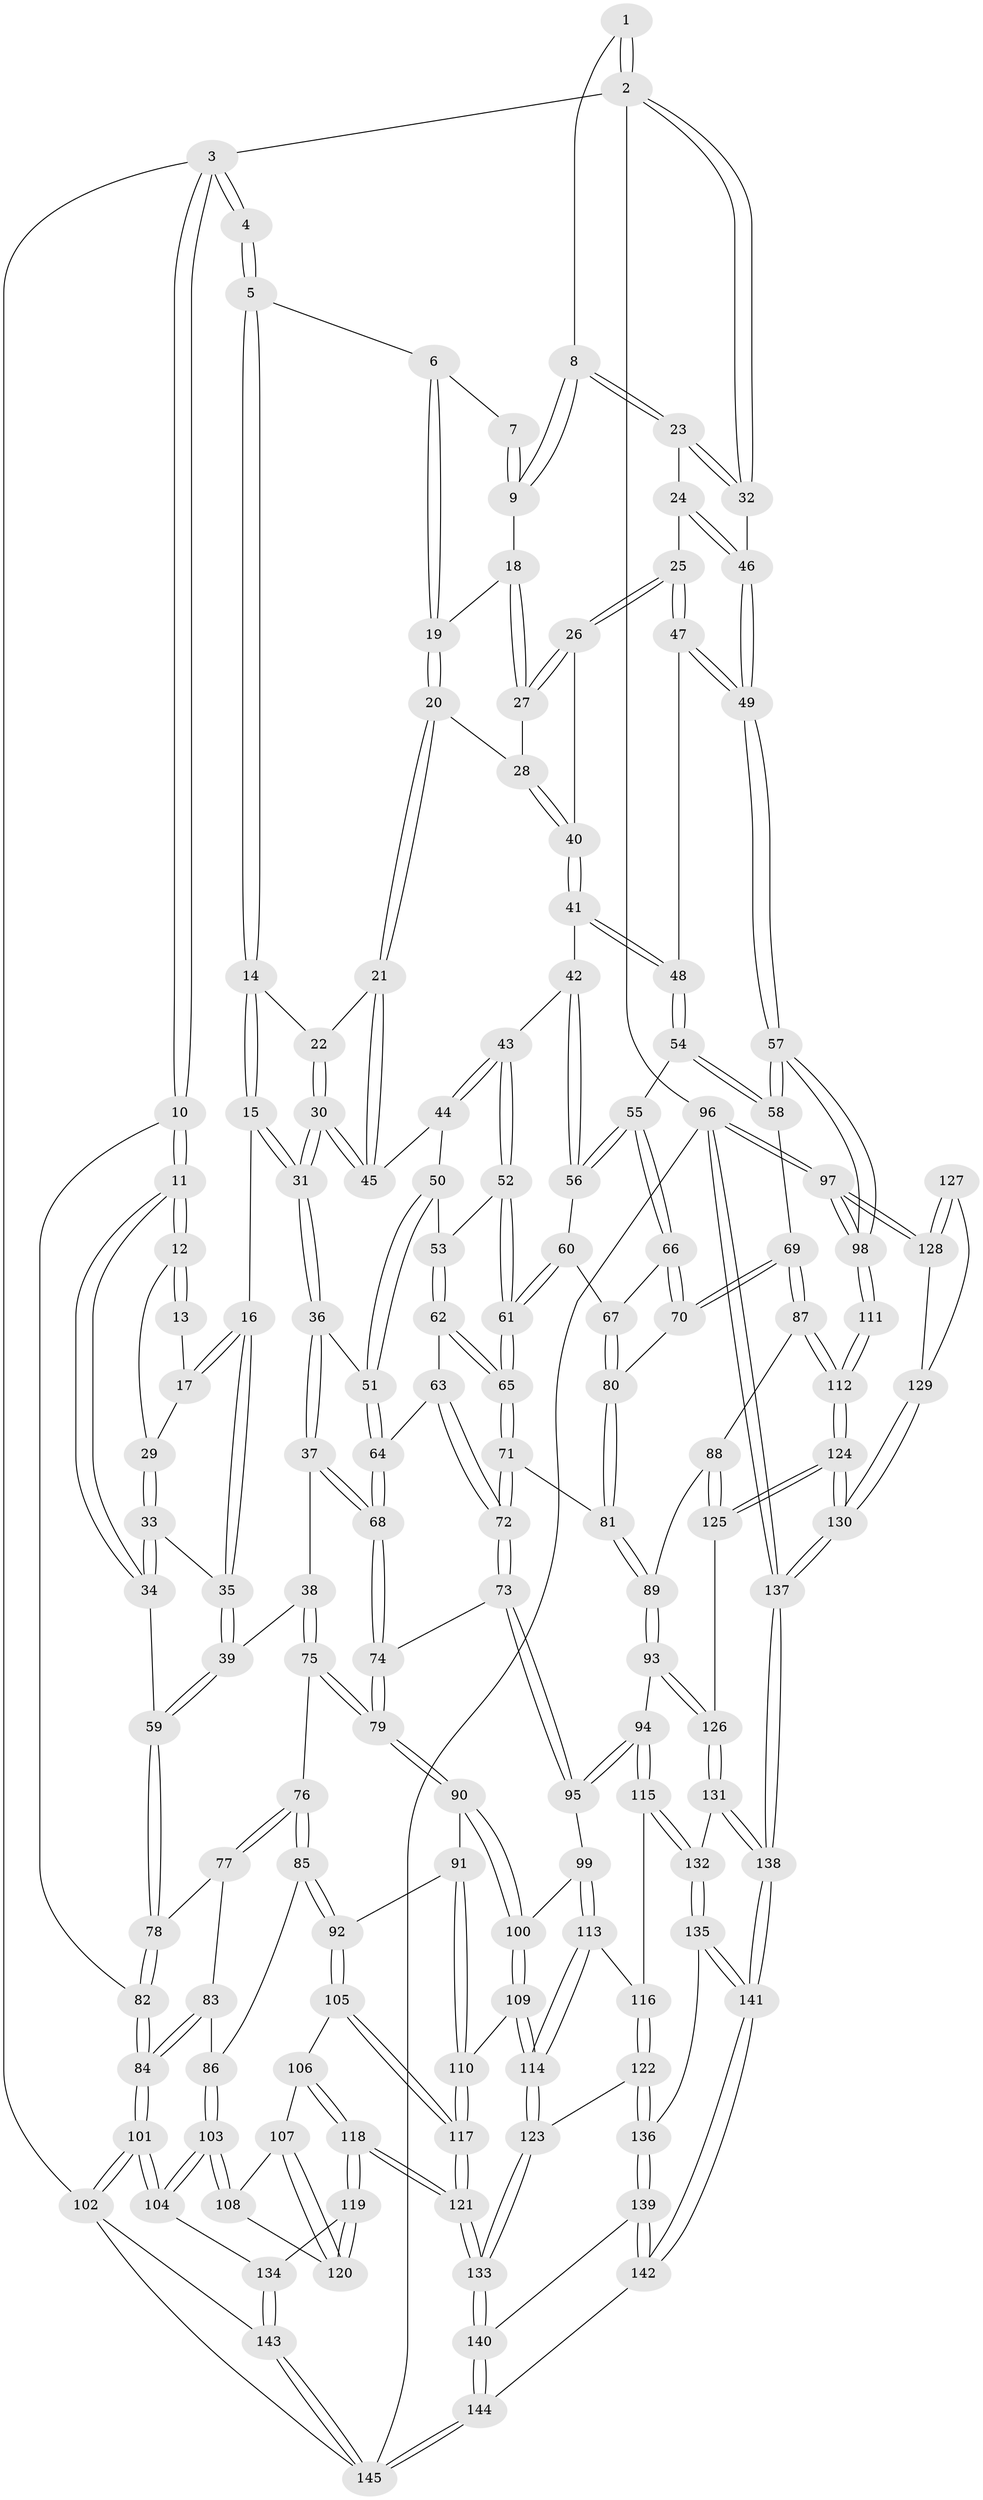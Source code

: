 // Generated by graph-tools (version 1.1) at 2025/11/02/27/25 16:11:54]
// undirected, 145 vertices, 359 edges
graph export_dot {
graph [start="1"]
  node [color=gray90,style=filled];
  1 [pos="+1+0"];
  2 [pos="+1+0"];
  3 [pos="+0+0"];
  4 [pos="+0.24527171036878478+0"];
  5 [pos="+0.4912977904298226+0"];
  6 [pos="+0.5461888847680755+0"];
  7 [pos="+0.8853030710094134+0"];
  8 [pos="+0.8138215964221656+0.12139017907027617"];
  9 [pos="+0.7600588806922373+0.0904778683769194"];
  10 [pos="+0+0.1485679802635979"];
  11 [pos="+0+0.1581110722322588"];
  12 [pos="+0.1286714268574645+0.15203127309786268"];
  13 [pos="+0.23762335888987432+0"];
  14 [pos="+0.46613766649854915+0.03289664284193199"];
  15 [pos="+0.31888374697547167+0.1552357543702603"];
  16 [pos="+0.271275588578596+0.14006523083400357"];
  17 [pos="+0.2631654619940824+0.11998082314632258"];
  18 [pos="+0.654407455518204+0.06211063675936598"];
  19 [pos="+0.647365306339051+0.057891854546047054"];
  20 [pos="+0.6160732568894974+0.1700526990432944"];
  21 [pos="+0.5768943059833578+0.19026600598555815"];
  22 [pos="+0.46724669390768453+0.1027661209158699"];
  23 [pos="+0.8142523908499747+0.12273427429067756"];
  24 [pos="+0.8086019554819969+0.16488691579224404"];
  25 [pos="+0.7942763798619863+0.2050271206921161"];
  26 [pos="+0.7360298392985054+0.19312580183612216"];
  27 [pos="+0.7139578077076095+0.17249150427885968"];
  28 [pos="+0.6382621383842613+0.19481504488833395"];
  29 [pos="+0.14247215359159363+0.16233138915191406"];
  30 [pos="+0.4241582531758837+0.24424740850795662"];
  31 [pos="+0.417552021153366+0.24879262736414115"];
  32 [pos="+1+0.14851373695933015"];
  33 [pos="+0.20185308515002007+0.25439007224867877"];
  34 [pos="+0.028409136519924084+0.26862890067090317"];
  35 [pos="+0.22015666551408733+0.26250547051052003"];
  36 [pos="+0.3803039190296202+0.310132507277572"];
  37 [pos="+0.3455800955680866+0.3381228349516858"];
  38 [pos="+0.3442019698479854+0.33869660943618624"];
  39 [pos="+0.2337822398264378+0.286818945523853"];
  40 [pos="+0.6612921184453303+0.23843115108815385"];
  41 [pos="+0.658926105813596+0.2763439971082322"];
  42 [pos="+0.6470283214446833+0.2916228576236445"];
  43 [pos="+0.5900387132338452+0.29757177544331526"];
  44 [pos="+0.557134004847608+0.28133545014604244"];
  45 [pos="+0.539927454051247+0.26187789806670786"];
  46 [pos="+1+0.24429275926713062"];
  47 [pos="+0.8043765162587921+0.24479350139406142"];
  48 [pos="+0.7928292709939021+0.27452706233419305"];
  49 [pos="+1+0.2673808370663693"];
  50 [pos="+0.531596903655678+0.3304231651855493"];
  51 [pos="+0.48539677326990555+0.36669227292479506"];
  52 [pos="+0.587811029821201+0.33953524412452324"];
  53 [pos="+0.5442000976014522+0.3773577694657843"];
  54 [pos="+0.7953691642410182+0.3139899994674648"];
  55 [pos="+0.761729925807079+0.36488396185310035"];
  56 [pos="+0.6733860177737367+0.34480696491470814"];
  57 [pos="+1+0.42369331340454824"];
  58 [pos="+1+0.449210586151728"];
  59 [pos="+0.13466621120387084+0.3985677733728519"];
  60 [pos="+0.6572012388744182+0.3793554935561564"];
  61 [pos="+0.618432147424926+0.4371294142242503"];
  62 [pos="+0.5379705880407055+0.39523632907534584"];
  63 [pos="+0.5086840198035444+0.396477443691485"];
  64 [pos="+0.5042459444227422+0.39573508432388227"];
  65 [pos="+0.6158361427562238+0.44848912767243565"];
  66 [pos="+0.7617592273204186+0.3664132872536689"];
  67 [pos="+0.7405879830255145+0.4197783527257734"];
  68 [pos="+0.4634293572085444+0.4552958712425715"];
  69 [pos="+0.9578723025454513+0.4854264559686486"];
  70 [pos="+0.8531668603705567+0.44625512533145406"];
  71 [pos="+0.6180339828698267+0.4605860338183138"];
  72 [pos="+0.5497386637327272+0.5144836800452961"];
  73 [pos="+0.5366076025889005+0.5271427715770056"];
  74 [pos="+0.46760406691364104+0.4801544127614128"];
  75 [pos="+0.3103556545178188+0.4414402046514501"];
  76 [pos="+0.17399513277276077+0.46087034576181723"];
  77 [pos="+0.1345177744264971+0.4024754438350673"];
  78 [pos="+0.13445341588177778+0.400813597860002"];
  79 [pos="+0.3412716935759119+0.5318592806246243"];
  80 [pos="+0.730438501927211+0.4576508580729685"];
  81 [pos="+0.7038780424232182+0.49729568582282946"];
  82 [pos="+0+0.3476816312153382"];
  83 [pos="+0.034673703853781976+0.4601714039930442"];
  84 [pos="+0+0.4000012799367111"];
  85 [pos="+0.15510079787087702+0.5477006890347762"];
  86 [pos="+0.08832970492627329+0.5645643922928052"];
  87 [pos="+0.8149356685423075+0.6046564407421803"];
  88 [pos="+0.76414348690258+0.6045011035177471"];
  89 [pos="+0.753085601831388+0.6030667205799627"];
  90 [pos="+0.33808290837583865+0.5566185405944625"];
  91 [pos="+0.3365578757475246+0.5595744895512791"];
  92 [pos="+0.20936402135090962+0.5949300816540108"];
  93 [pos="+0.7252707135212239+0.6234631221394181"];
  94 [pos="+0.6868039275286492+0.6449320253738601"];
  95 [pos="+0.5331917880166456+0.5708126650653571"];
  96 [pos="+1+1"];
  97 [pos="+1+0.6912115730524"];
  98 [pos="+1+0.5511067428959555"];
  99 [pos="+0.5239787001179415+0.5814112064126391"];
  100 [pos="+0.5090289864789629+0.5884177090315821"];
  101 [pos="+0+0.6843613543565688"];
  102 [pos="+0+0.7723035277168575"];
  103 [pos="+0+0.673084911187097"];
  104 [pos="+0+0.6755292898071886"];
  105 [pos="+0.20840208229294135+0.6053737828877933"];
  106 [pos="+0.2058962114150669+0.6151776975350469"];
  107 [pos="+0.1913137375537576+0.6277725007547359"];
  108 [pos="+0.06999247366496196+0.6950237654221201"];
  109 [pos="+0.44083315717437865+0.6756338520748794"];
  110 [pos="+0.36472706607850214+0.6716915787617148"];
  111 [pos="+0.9233080326242211+0.689488963197504"];
  112 [pos="+0.8626368237906796+0.6815459164060601"];
  113 [pos="+0.5424149472361577+0.666908674045003"];
  114 [pos="+0.47422961073485215+0.7150493694701658"];
  115 [pos="+0.6470314562674083+0.713302904734189"];
  116 [pos="+0.5604346437291869+0.686214754436049"];
  117 [pos="+0.33604992650250043+0.7189868618873372"];
  118 [pos="+0.24014855763849666+0.8001026520631763"];
  119 [pos="+0.21376783604463204+0.7944846270939404"];
  120 [pos="+0.13613880971932704+0.7298028980758947"];
  121 [pos="+0.28903780419086517+0.829909620848604"];
  122 [pos="+0.5011698197294968+0.7653981589365841"];
  123 [pos="+0.49260286745511966+0.764905593665211"];
  124 [pos="+0.862301269795209+0.7775975538152113"];
  125 [pos="+0.7833987721817574+0.7740492292925998"];
  126 [pos="+0.7557783807787691+0.7852957874293499"];
  127 [pos="+0.9425671867618487+0.7129105143854717"];
  128 [pos="+1+0.7339204524697278"];
  129 [pos="+0.9567463677065573+0.780024555367245"];
  130 [pos="+0.893069244447347+0.8317107542701927"];
  131 [pos="+0.7420231646052994+0.7972754089234452"];
  132 [pos="+0.6402559062257889+0.7652830886811532"];
  133 [pos="+0.334665575483664+0.9251070687194873"];
  134 [pos="+0.09026824617185236+0.835293118207853"];
  135 [pos="+0.6253301274544425+0.7849139483019882"];
  136 [pos="+0.5965961003904633+0.7964254181794034"];
  137 [pos="+0.8877054894769302+1"];
  138 [pos="+0.8341627038175843+1"];
  139 [pos="+0.5895590874433061+0.8116513927970659"];
  140 [pos="+0.35041255789867365+1"];
  141 [pos="+0.8199505350157434+1"];
  142 [pos="+0.6130593365390693+1"];
  143 [pos="+0.06815288963395892+0.8800573948840348"];
  144 [pos="+0.350145609151382+1"];
  145 [pos="+0.14725861810336835+1"];
  1 -- 2;
  1 -- 2;
  1 -- 8;
  2 -- 3;
  2 -- 32;
  2 -- 32;
  2 -- 96;
  3 -- 4;
  3 -- 4;
  3 -- 10;
  3 -- 10;
  3 -- 102;
  4 -- 5;
  4 -- 5;
  5 -- 6;
  5 -- 14;
  5 -- 14;
  6 -- 7;
  6 -- 19;
  6 -- 19;
  7 -- 9;
  7 -- 9;
  8 -- 9;
  8 -- 9;
  8 -- 23;
  8 -- 23;
  9 -- 18;
  10 -- 11;
  10 -- 11;
  10 -- 82;
  11 -- 12;
  11 -- 12;
  11 -- 34;
  11 -- 34;
  12 -- 13;
  12 -- 13;
  12 -- 29;
  13 -- 17;
  14 -- 15;
  14 -- 15;
  14 -- 22;
  15 -- 16;
  15 -- 31;
  15 -- 31;
  16 -- 17;
  16 -- 17;
  16 -- 35;
  16 -- 35;
  17 -- 29;
  18 -- 19;
  18 -- 27;
  18 -- 27;
  19 -- 20;
  19 -- 20;
  20 -- 21;
  20 -- 21;
  20 -- 28;
  21 -- 22;
  21 -- 45;
  21 -- 45;
  22 -- 30;
  22 -- 30;
  23 -- 24;
  23 -- 32;
  23 -- 32;
  24 -- 25;
  24 -- 46;
  24 -- 46;
  25 -- 26;
  25 -- 26;
  25 -- 47;
  25 -- 47;
  26 -- 27;
  26 -- 27;
  26 -- 40;
  27 -- 28;
  28 -- 40;
  28 -- 40;
  29 -- 33;
  29 -- 33;
  30 -- 31;
  30 -- 31;
  30 -- 45;
  30 -- 45;
  31 -- 36;
  31 -- 36;
  32 -- 46;
  33 -- 34;
  33 -- 34;
  33 -- 35;
  34 -- 59;
  35 -- 39;
  35 -- 39;
  36 -- 37;
  36 -- 37;
  36 -- 51;
  37 -- 38;
  37 -- 68;
  37 -- 68;
  38 -- 39;
  38 -- 75;
  38 -- 75;
  39 -- 59;
  39 -- 59;
  40 -- 41;
  40 -- 41;
  41 -- 42;
  41 -- 48;
  41 -- 48;
  42 -- 43;
  42 -- 56;
  42 -- 56;
  43 -- 44;
  43 -- 44;
  43 -- 52;
  43 -- 52;
  44 -- 45;
  44 -- 50;
  46 -- 49;
  46 -- 49;
  47 -- 48;
  47 -- 49;
  47 -- 49;
  48 -- 54;
  48 -- 54;
  49 -- 57;
  49 -- 57;
  50 -- 51;
  50 -- 51;
  50 -- 53;
  51 -- 64;
  51 -- 64;
  52 -- 53;
  52 -- 61;
  52 -- 61;
  53 -- 62;
  53 -- 62;
  54 -- 55;
  54 -- 58;
  54 -- 58;
  55 -- 56;
  55 -- 56;
  55 -- 66;
  55 -- 66;
  56 -- 60;
  57 -- 58;
  57 -- 58;
  57 -- 98;
  57 -- 98;
  58 -- 69;
  59 -- 78;
  59 -- 78;
  60 -- 61;
  60 -- 61;
  60 -- 67;
  61 -- 65;
  61 -- 65;
  62 -- 63;
  62 -- 65;
  62 -- 65;
  63 -- 64;
  63 -- 72;
  63 -- 72;
  64 -- 68;
  64 -- 68;
  65 -- 71;
  65 -- 71;
  66 -- 67;
  66 -- 70;
  66 -- 70;
  67 -- 80;
  67 -- 80;
  68 -- 74;
  68 -- 74;
  69 -- 70;
  69 -- 70;
  69 -- 87;
  69 -- 87;
  70 -- 80;
  71 -- 72;
  71 -- 72;
  71 -- 81;
  72 -- 73;
  72 -- 73;
  73 -- 74;
  73 -- 95;
  73 -- 95;
  74 -- 79;
  74 -- 79;
  75 -- 76;
  75 -- 79;
  75 -- 79;
  76 -- 77;
  76 -- 77;
  76 -- 85;
  76 -- 85;
  77 -- 78;
  77 -- 83;
  78 -- 82;
  78 -- 82;
  79 -- 90;
  79 -- 90;
  80 -- 81;
  80 -- 81;
  81 -- 89;
  81 -- 89;
  82 -- 84;
  82 -- 84;
  83 -- 84;
  83 -- 84;
  83 -- 86;
  84 -- 101;
  84 -- 101;
  85 -- 86;
  85 -- 92;
  85 -- 92;
  86 -- 103;
  86 -- 103;
  87 -- 88;
  87 -- 112;
  87 -- 112;
  88 -- 89;
  88 -- 125;
  88 -- 125;
  89 -- 93;
  89 -- 93;
  90 -- 91;
  90 -- 100;
  90 -- 100;
  91 -- 92;
  91 -- 110;
  91 -- 110;
  92 -- 105;
  92 -- 105;
  93 -- 94;
  93 -- 126;
  93 -- 126;
  94 -- 95;
  94 -- 95;
  94 -- 115;
  94 -- 115;
  95 -- 99;
  96 -- 97;
  96 -- 97;
  96 -- 137;
  96 -- 137;
  96 -- 145;
  97 -- 98;
  97 -- 98;
  97 -- 128;
  97 -- 128;
  98 -- 111;
  98 -- 111;
  99 -- 100;
  99 -- 113;
  99 -- 113;
  100 -- 109;
  100 -- 109;
  101 -- 102;
  101 -- 102;
  101 -- 104;
  101 -- 104;
  102 -- 143;
  102 -- 145;
  103 -- 104;
  103 -- 104;
  103 -- 108;
  103 -- 108;
  104 -- 134;
  105 -- 106;
  105 -- 117;
  105 -- 117;
  106 -- 107;
  106 -- 118;
  106 -- 118;
  107 -- 108;
  107 -- 120;
  107 -- 120;
  108 -- 120;
  109 -- 110;
  109 -- 114;
  109 -- 114;
  110 -- 117;
  110 -- 117;
  111 -- 112;
  111 -- 112;
  112 -- 124;
  112 -- 124;
  113 -- 114;
  113 -- 114;
  113 -- 116;
  114 -- 123;
  114 -- 123;
  115 -- 116;
  115 -- 132;
  115 -- 132;
  116 -- 122;
  116 -- 122;
  117 -- 121;
  117 -- 121;
  118 -- 119;
  118 -- 119;
  118 -- 121;
  118 -- 121;
  119 -- 120;
  119 -- 120;
  119 -- 134;
  121 -- 133;
  121 -- 133;
  122 -- 123;
  122 -- 136;
  122 -- 136;
  123 -- 133;
  123 -- 133;
  124 -- 125;
  124 -- 125;
  124 -- 130;
  124 -- 130;
  125 -- 126;
  126 -- 131;
  126 -- 131;
  127 -- 128;
  127 -- 128;
  127 -- 129;
  128 -- 129;
  129 -- 130;
  129 -- 130;
  130 -- 137;
  130 -- 137;
  131 -- 132;
  131 -- 138;
  131 -- 138;
  132 -- 135;
  132 -- 135;
  133 -- 140;
  133 -- 140;
  134 -- 143;
  134 -- 143;
  135 -- 136;
  135 -- 141;
  135 -- 141;
  136 -- 139;
  136 -- 139;
  137 -- 138;
  137 -- 138;
  138 -- 141;
  138 -- 141;
  139 -- 140;
  139 -- 142;
  139 -- 142;
  140 -- 144;
  140 -- 144;
  141 -- 142;
  141 -- 142;
  142 -- 144;
  143 -- 145;
  143 -- 145;
  144 -- 145;
  144 -- 145;
}
